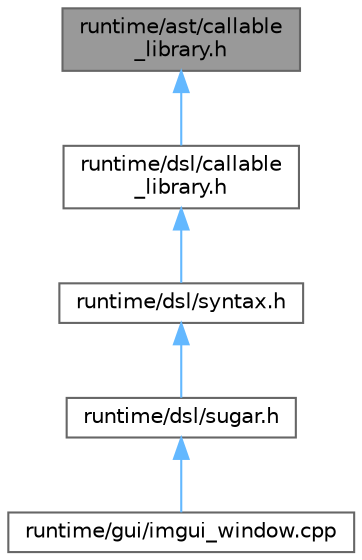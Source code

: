 digraph "runtime/ast/callable_library.h"
{
 // LATEX_PDF_SIZE
  bgcolor="transparent";
  edge [fontname=Helvetica,fontsize=10,labelfontname=Helvetica,labelfontsize=10];
  node [fontname=Helvetica,fontsize=10,shape=box,height=0.2,width=0.4];
  Node1 [id="Node000001",label="runtime/ast/callable\l_library.h",height=0.2,width=0.4,color="gray40", fillcolor="grey60", style="filled", fontcolor="black",tooltip=" "];
  Node1 -> Node2 [id="edge5_Node000001_Node000002",dir="back",color="steelblue1",style="solid",tooltip=" "];
  Node2 [id="Node000002",label="runtime/dsl/callable\l_library.h",height=0.2,width=0.4,color="grey40", fillcolor="white", style="filled",URL="$dsl_2callable__library_8h.html",tooltip=" "];
  Node2 -> Node3 [id="edge6_Node000002_Node000003",dir="back",color="steelblue1",style="solid",tooltip=" "];
  Node3 [id="Node000003",label="runtime/dsl/syntax.h",height=0.2,width=0.4,color="grey40", fillcolor="white", style="filled",URL="$syntax_8h.html",tooltip=" "];
  Node3 -> Node4 [id="edge7_Node000003_Node000004",dir="back",color="steelblue1",style="solid",tooltip=" "];
  Node4 [id="Node000004",label="runtime/dsl/sugar.h",height=0.2,width=0.4,color="grey40", fillcolor="white", style="filled",URL="$sugar_8h.html",tooltip=" "];
  Node4 -> Node5 [id="edge8_Node000004_Node000005",dir="back",color="steelblue1",style="solid",tooltip=" "];
  Node5 [id="Node000005",label="runtime/gui/imgui_window.cpp",height=0.2,width=0.4,color="grey40", fillcolor="white", style="filled",URL="$imgui__window_8cpp.html",tooltip=" "];
}
